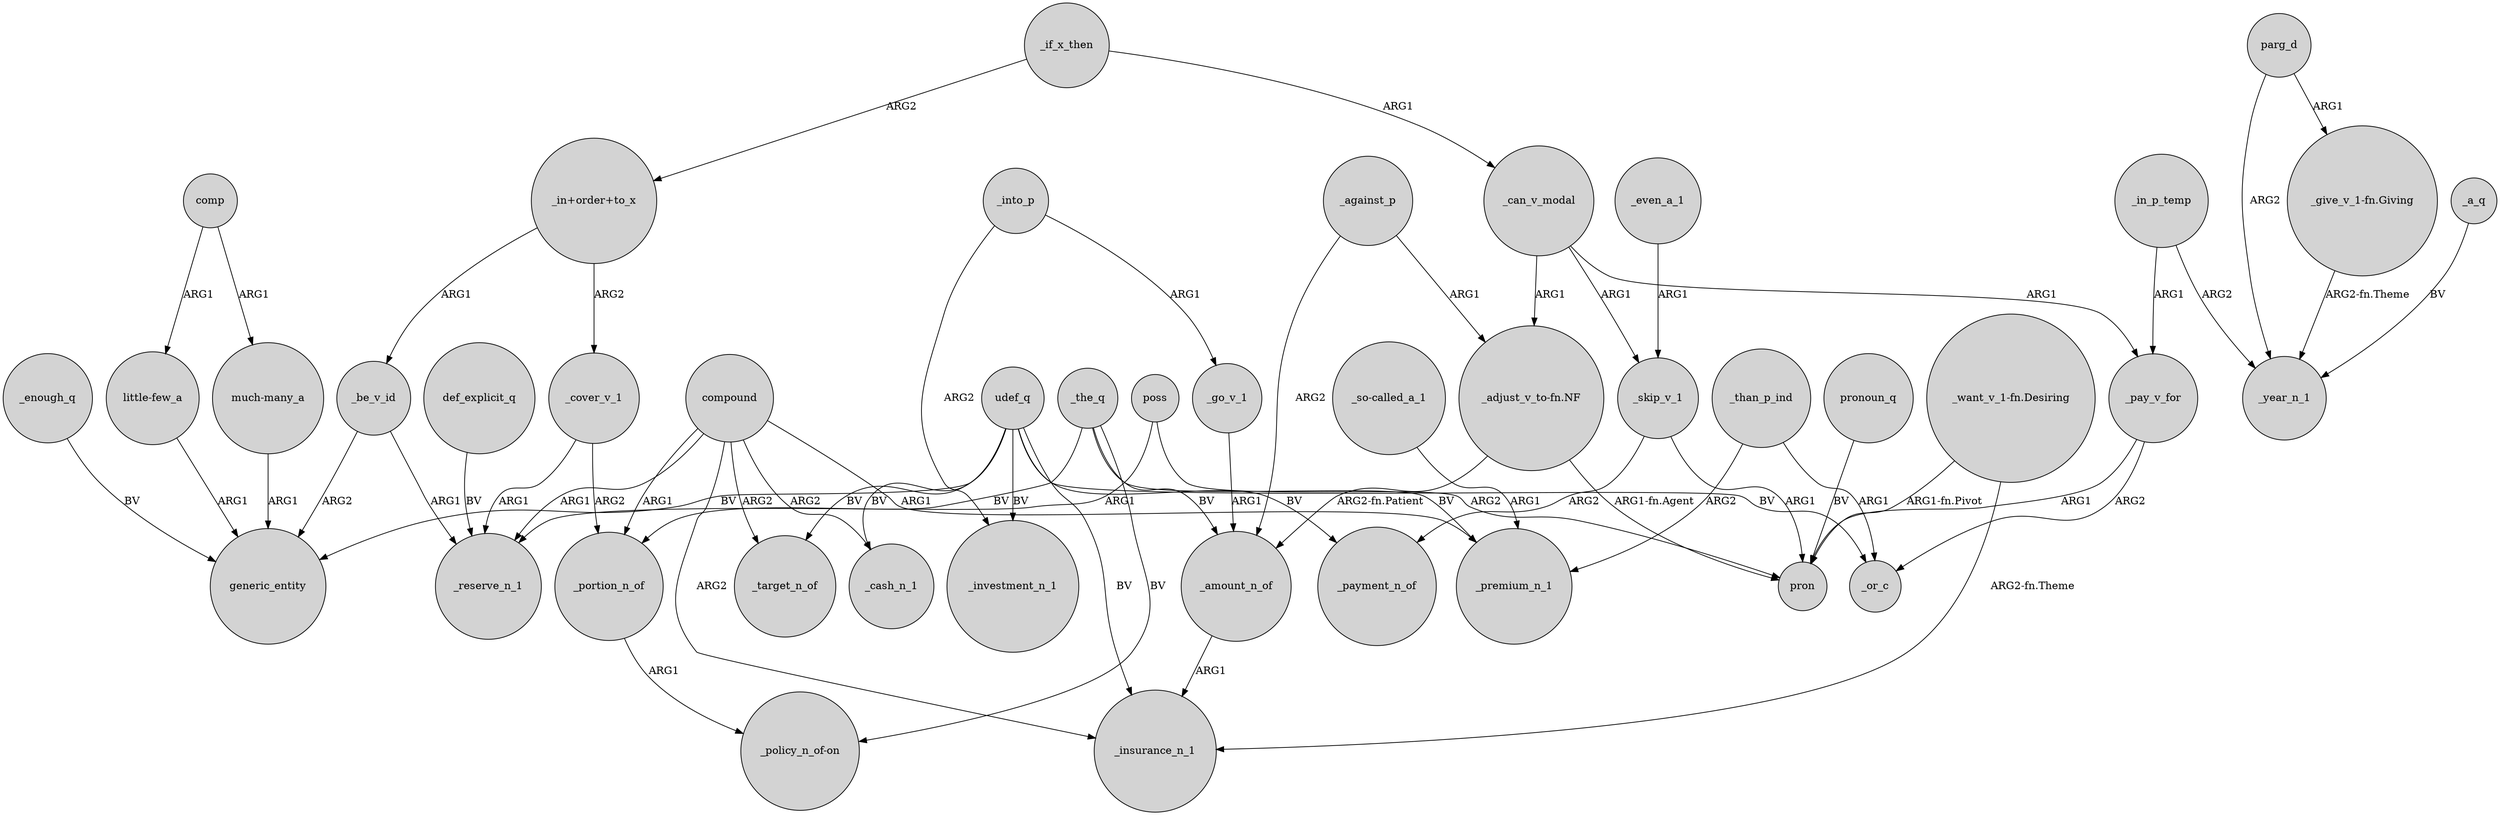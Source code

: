 digraph {
	node [shape=circle style=filled]
	_enough_q -> generic_entity [label=BV]
	_go_v_1 -> _amount_n_of [label=ARG1]
	_against_p -> _amount_n_of [label=ARG2]
	udef_q -> _target_n_of [label=BV]
	_skip_v_1 -> pron [label=ARG1]
	udef_q -> generic_entity [label=BV]
	_cover_v_1 -> _reserve_n_1 [label=ARG1]
	poss -> pron [label=ARG2]
	_be_v_id -> _reserve_n_1 [label=ARG1]
	_the_q -> _amount_n_of [label=BV]
	compound -> _insurance_n_1 [label=ARG2]
	_the_q -> "_policy_n_of-on" [label=BV]
	"_adjust_v_to-fn.NF" -> pron [label="ARG1-fn.Agent"]
	"much-many_a" -> generic_entity [label=ARG1]
	udef_q -> _cash_n_1 [label=BV]
	udef_q -> _insurance_n_1 [label=BV]
	"_in+order+to_x" -> _cover_v_1 [label=ARG2]
	"_in+order+to_x" -> _be_v_id [label=ARG1]
	"_want_v_1-fn.Desiring" -> pron [label="ARG1-fn.Pivot"]
	_pay_v_for -> _or_c [label=ARG2]
	parg_d -> _year_n_1 [label=ARG2]
	_even_a_1 -> _skip_v_1 [label=ARG1]
	_than_p_ind -> _or_c [label=ARG1]
	_if_x_then -> _can_v_modal [label=ARG1]
	_pay_v_for -> pron [label=ARG1]
	udef_q -> _or_c [label=BV]
	_into_p -> _investment_n_1 [label=ARG2]
	_be_v_id -> generic_entity [label=ARG2]
	udef_q -> _payment_n_of [label=BV]
	"_give_v_1-fn.Giving" -> _year_n_1 [label="ARG2-fn.Theme"]
	_portion_n_of -> "_policy_n_of-on" [label=ARG1]
	_in_p_temp -> _year_n_1 [label=ARG2]
	pronoun_q -> pron [label=BV]
	compound -> _reserve_n_1 [label=ARG1]
	comp -> "much-many_a" [label=ARG1]
	"_so-called_a_1" -> _premium_n_1 [label=ARG1]
	_against_p -> "_adjust_v_to-fn.NF" [label=ARG1]
	comp -> "little-few_a" [label=ARG1]
	compound -> _premium_n_1 [label=ARG1]
	_skip_v_1 -> _payment_n_of [label=ARG2]
	_in_p_temp -> _pay_v_for [label=ARG1]
	_can_v_modal -> _skip_v_1 [label=ARG1]
	_cover_v_1 -> _portion_n_of [label=ARG2]
	poss -> _reserve_n_1 [label=ARG1]
	_than_p_ind -> _premium_n_1 [label=ARG2]
	"_adjust_v_to-fn.NF" -> _amount_n_of [label="ARG2-fn.Patient"]
	_amount_n_of -> _insurance_n_1 [label=ARG1]
	udef_q -> _investment_n_1 [label=BV]
	compound -> _cash_n_1 [label=ARG2]
	_the_q -> _premium_n_1 [label=BV]
	_can_v_modal -> _pay_v_for [label=ARG1]
	compound -> _target_n_of [label=ARG2]
	_a_q -> _year_n_1 [label=BV]
	_the_q -> _portion_n_of [label=BV]
	_can_v_modal -> "_adjust_v_to-fn.NF" [label=ARG1]
	"_want_v_1-fn.Desiring" -> _insurance_n_1 [label="ARG2-fn.Theme"]
	parg_d -> "_give_v_1-fn.Giving" [label=ARG1]
	compound -> _portion_n_of [label=ARG1]
	_into_p -> _go_v_1 [label=ARG1]
	_if_x_then -> "_in+order+to_x" [label=ARG2]
	"little-few_a" -> generic_entity [label=ARG1]
	def_explicit_q -> _reserve_n_1 [label=BV]
}
